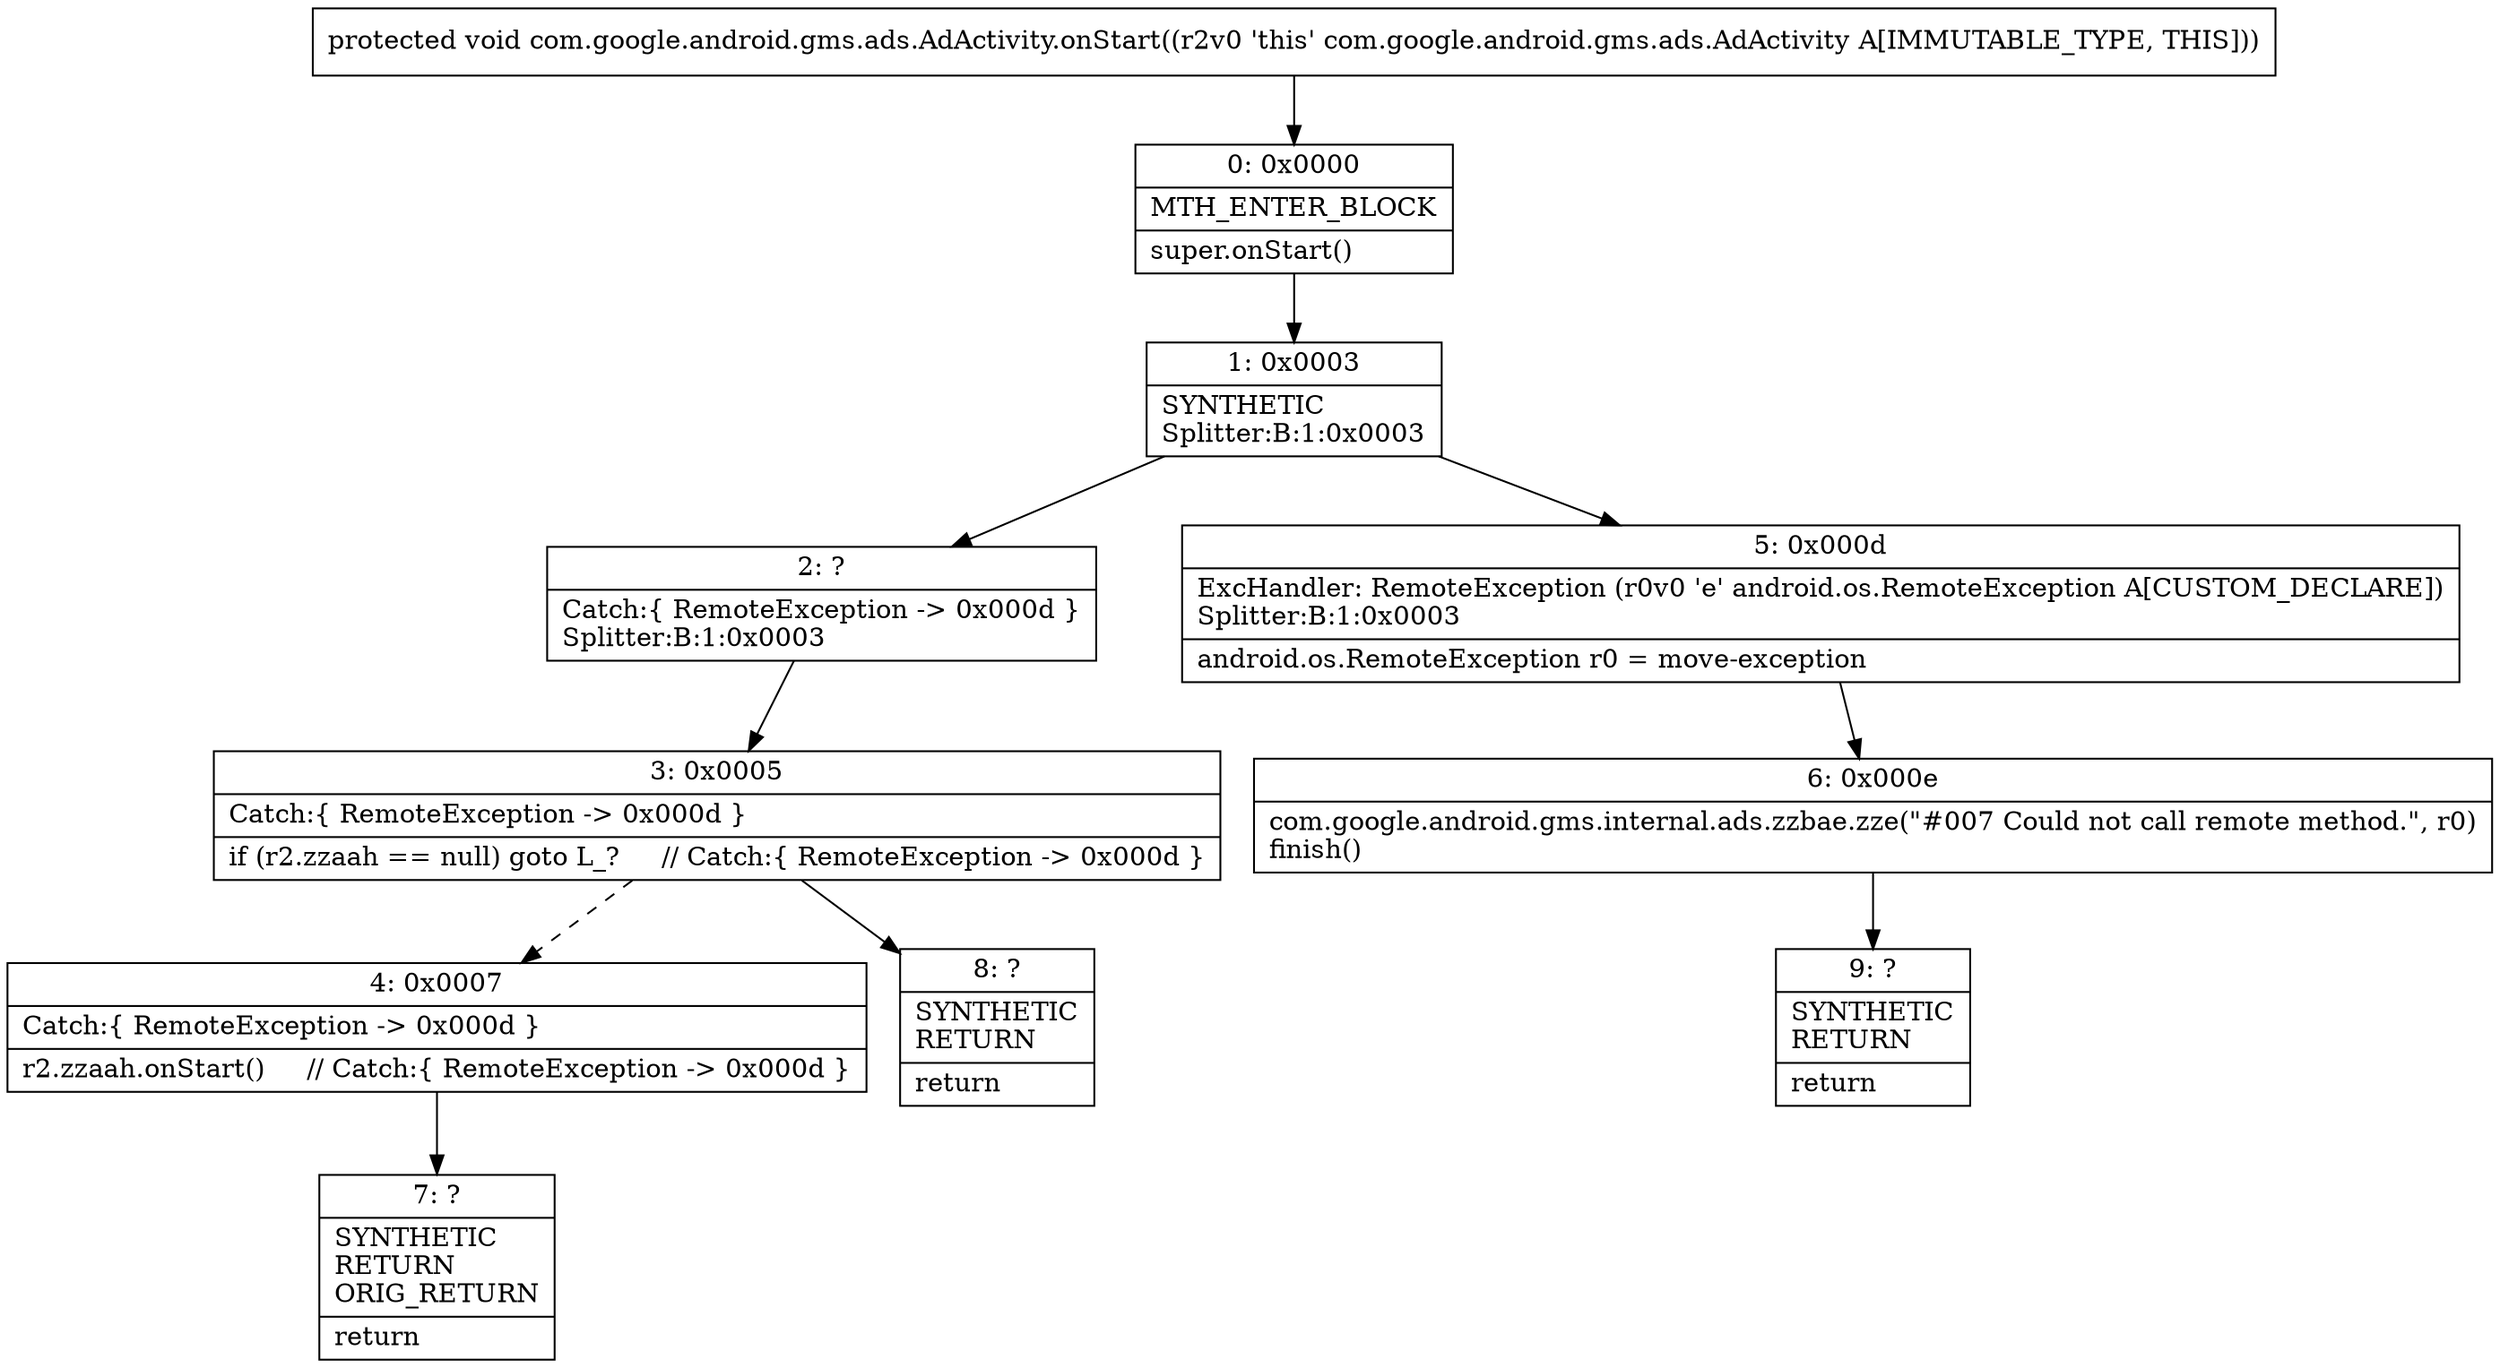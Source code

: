 digraph "CFG forcom.google.android.gms.ads.AdActivity.onStart()V" {
Node_0 [shape=record,label="{0\:\ 0x0000|MTH_ENTER_BLOCK\l|super.onStart()\l}"];
Node_1 [shape=record,label="{1\:\ 0x0003|SYNTHETIC\lSplitter:B:1:0x0003\l}"];
Node_2 [shape=record,label="{2\:\ ?|Catch:\{ RemoteException \-\> 0x000d \}\lSplitter:B:1:0x0003\l}"];
Node_3 [shape=record,label="{3\:\ 0x0005|Catch:\{ RemoteException \-\> 0x000d \}\l|if (r2.zzaah == null) goto L_?     \/\/ Catch:\{ RemoteException \-\> 0x000d \}\l}"];
Node_4 [shape=record,label="{4\:\ 0x0007|Catch:\{ RemoteException \-\> 0x000d \}\l|r2.zzaah.onStart()     \/\/ Catch:\{ RemoteException \-\> 0x000d \}\l}"];
Node_5 [shape=record,label="{5\:\ 0x000d|ExcHandler: RemoteException (r0v0 'e' android.os.RemoteException A[CUSTOM_DECLARE])\lSplitter:B:1:0x0003\l|android.os.RemoteException r0 = move\-exception\l}"];
Node_6 [shape=record,label="{6\:\ 0x000e|com.google.android.gms.internal.ads.zzbae.zze(\"#007 Could not call remote method.\", r0)\lfinish()\l}"];
Node_7 [shape=record,label="{7\:\ ?|SYNTHETIC\lRETURN\lORIG_RETURN\l|return\l}"];
Node_8 [shape=record,label="{8\:\ ?|SYNTHETIC\lRETURN\l|return\l}"];
Node_9 [shape=record,label="{9\:\ ?|SYNTHETIC\lRETURN\l|return\l}"];
MethodNode[shape=record,label="{protected void com.google.android.gms.ads.AdActivity.onStart((r2v0 'this' com.google.android.gms.ads.AdActivity A[IMMUTABLE_TYPE, THIS])) }"];
MethodNode -> Node_0;
Node_0 -> Node_1;
Node_1 -> Node_2;
Node_1 -> Node_5;
Node_2 -> Node_3;
Node_3 -> Node_4[style=dashed];
Node_3 -> Node_8;
Node_4 -> Node_7;
Node_5 -> Node_6;
Node_6 -> Node_9;
}

